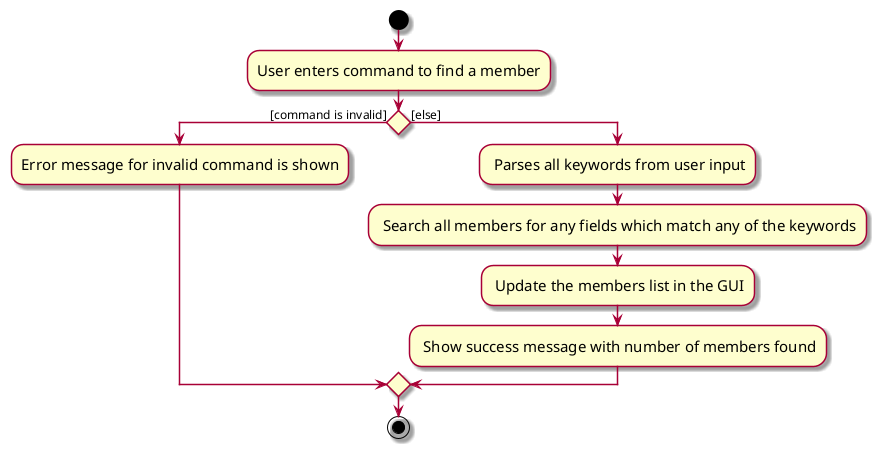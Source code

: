 @startuml
skin rose
skinparam ActivityFontSize 15
skinparam ArrowFontSize 12
start
:User enters command to find a member;

if () then ([command is invalid])
    :Error message for invalid command is shown;


else ([else])
      : Parses all keywords from user input;
      : Search all members for any fields which match any of the keywords;
      : Update the members list in the GUI;
      : Show success message with number of members found;
endif
stop
@enduml
